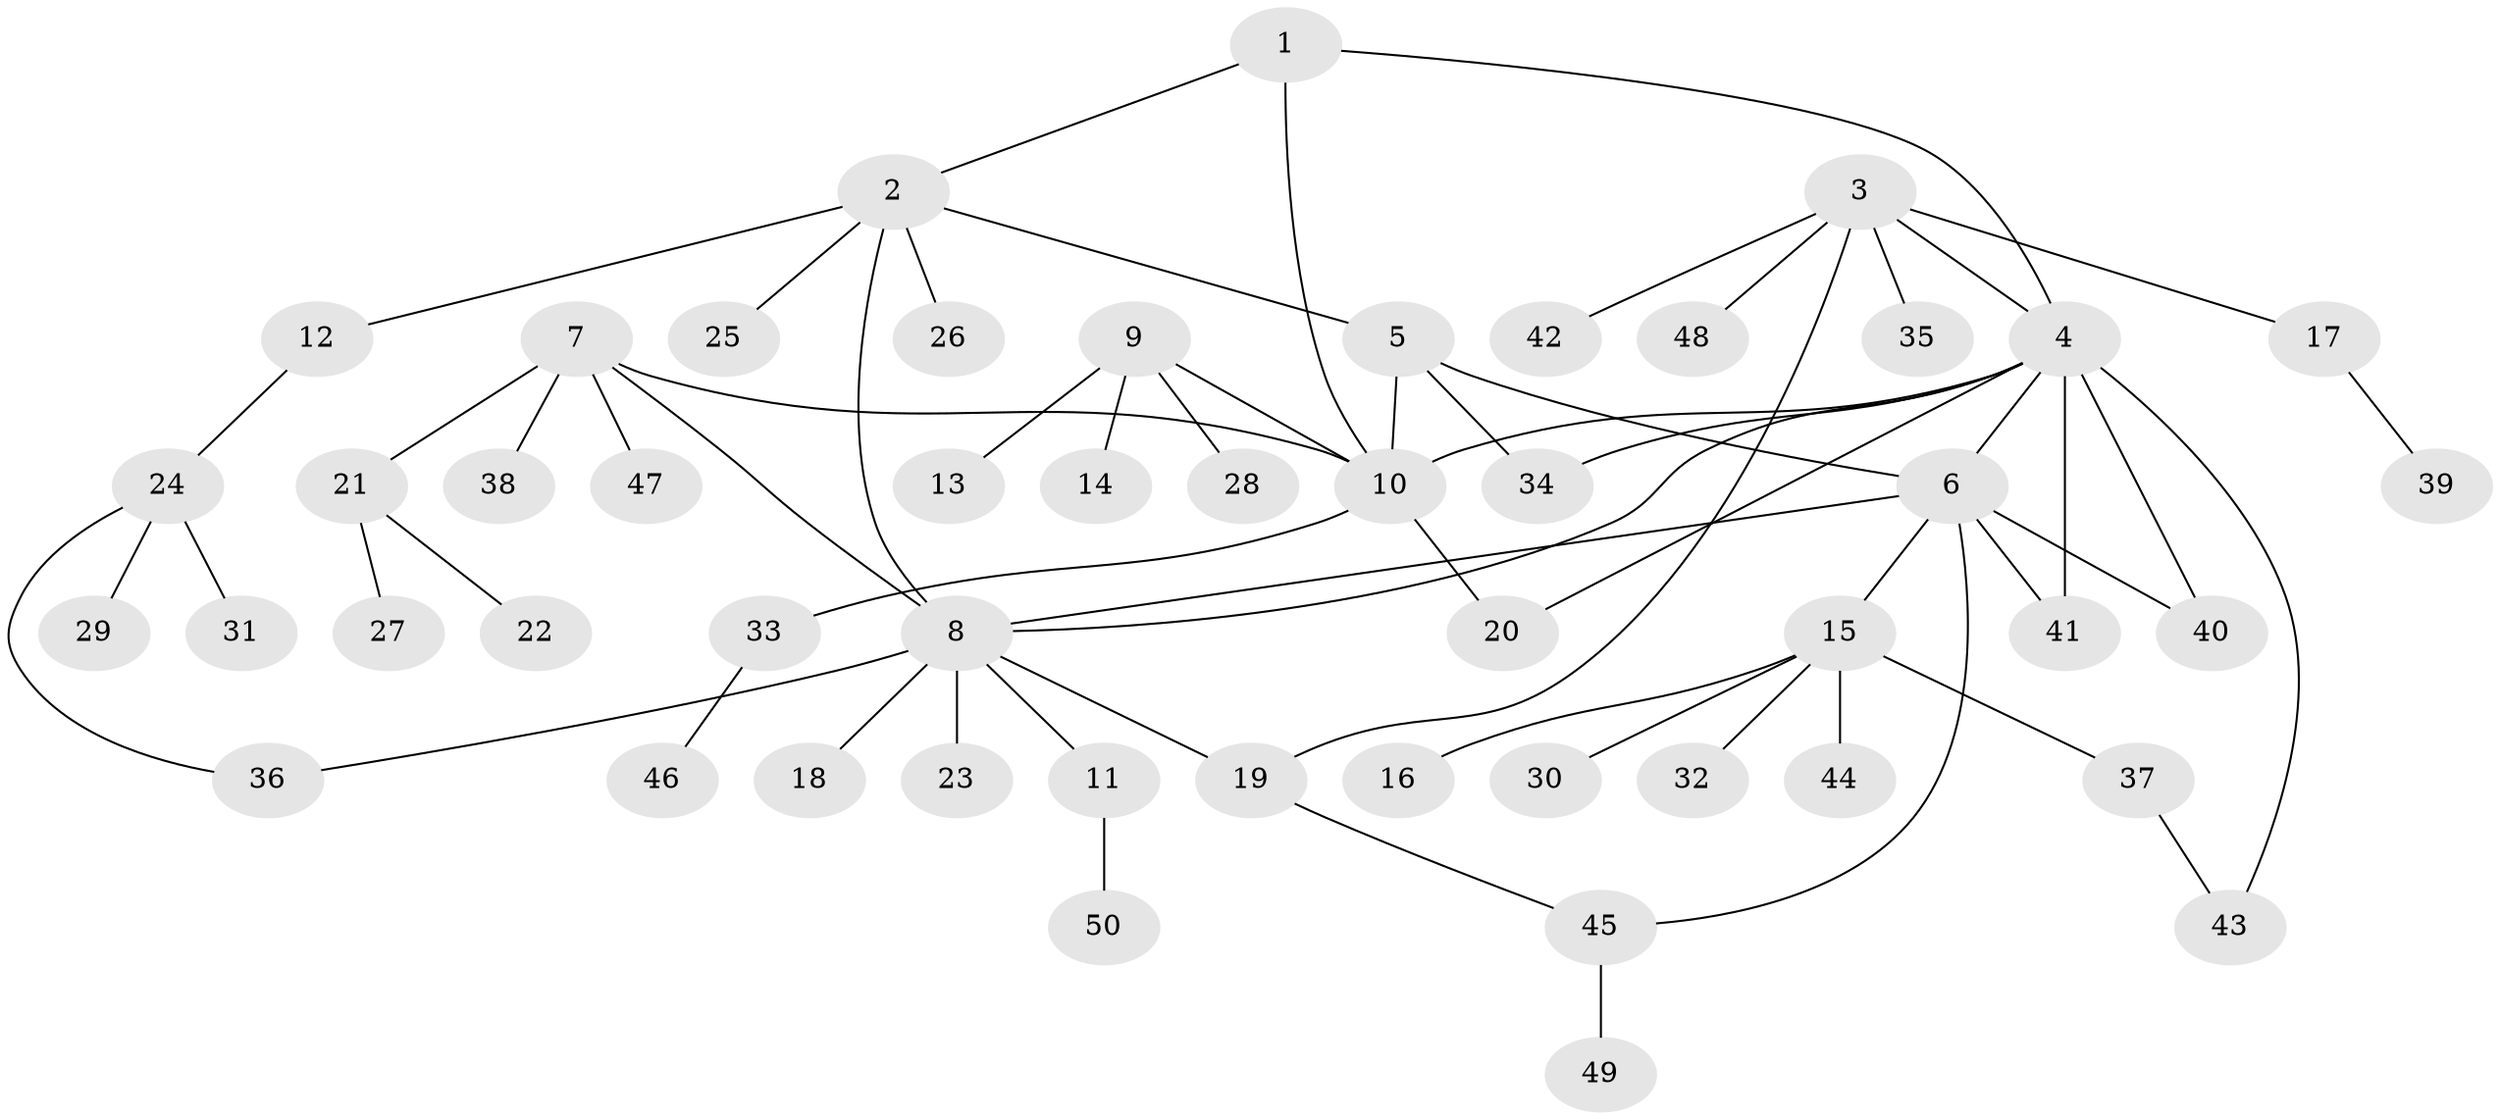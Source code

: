 // Generated by graph-tools (version 1.1) at 2025/55/03/09/25 04:55:14]
// undirected, 50 vertices, 63 edges
graph export_dot {
graph [start="1"]
  node [color=gray90,style=filled];
  1;
  2;
  3;
  4;
  5;
  6;
  7;
  8;
  9;
  10;
  11;
  12;
  13;
  14;
  15;
  16;
  17;
  18;
  19;
  20;
  21;
  22;
  23;
  24;
  25;
  26;
  27;
  28;
  29;
  30;
  31;
  32;
  33;
  34;
  35;
  36;
  37;
  38;
  39;
  40;
  41;
  42;
  43;
  44;
  45;
  46;
  47;
  48;
  49;
  50;
  1 -- 2;
  1 -- 4;
  1 -- 10;
  2 -- 5;
  2 -- 8;
  2 -- 12;
  2 -- 25;
  2 -- 26;
  3 -- 4;
  3 -- 17;
  3 -- 19;
  3 -- 35;
  3 -- 42;
  3 -- 48;
  4 -- 6;
  4 -- 8;
  4 -- 10;
  4 -- 20;
  4 -- 34;
  4 -- 40;
  4 -- 41;
  4 -- 43;
  5 -- 6;
  5 -- 10;
  5 -- 34;
  6 -- 8;
  6 -- 15;
  6 -- 40;
  6 -- 41;
  6 -- 45;
  7 -- 8;
  7 -- 10;
  7 -- 21;
  7 -- 38;
  7 -- 47;
  8 -- 11;
  8 -- 18;
  8 -- 19;
  8 -- 23;
  8 -- 36;
  9 -- 10;
  9 -- 13;
  9 -- 14;
  9 -- 28;
  10 -- 20;
  10 -- 33;
  11 -- 50;
  12 -- 24;
  15 -- 16;
  15 -- 30;
  15 -- 32;
  15 -- 37;
  15 -- 44;
  17 -- 39;
  19 -- 45;
  21 -- 22;
  21 -- 27;
  24 -- 29;
  24 -- 31;
  24 -- 36;
  33 -- 46;
  37 -- 43;
  45 -- 49;
}
